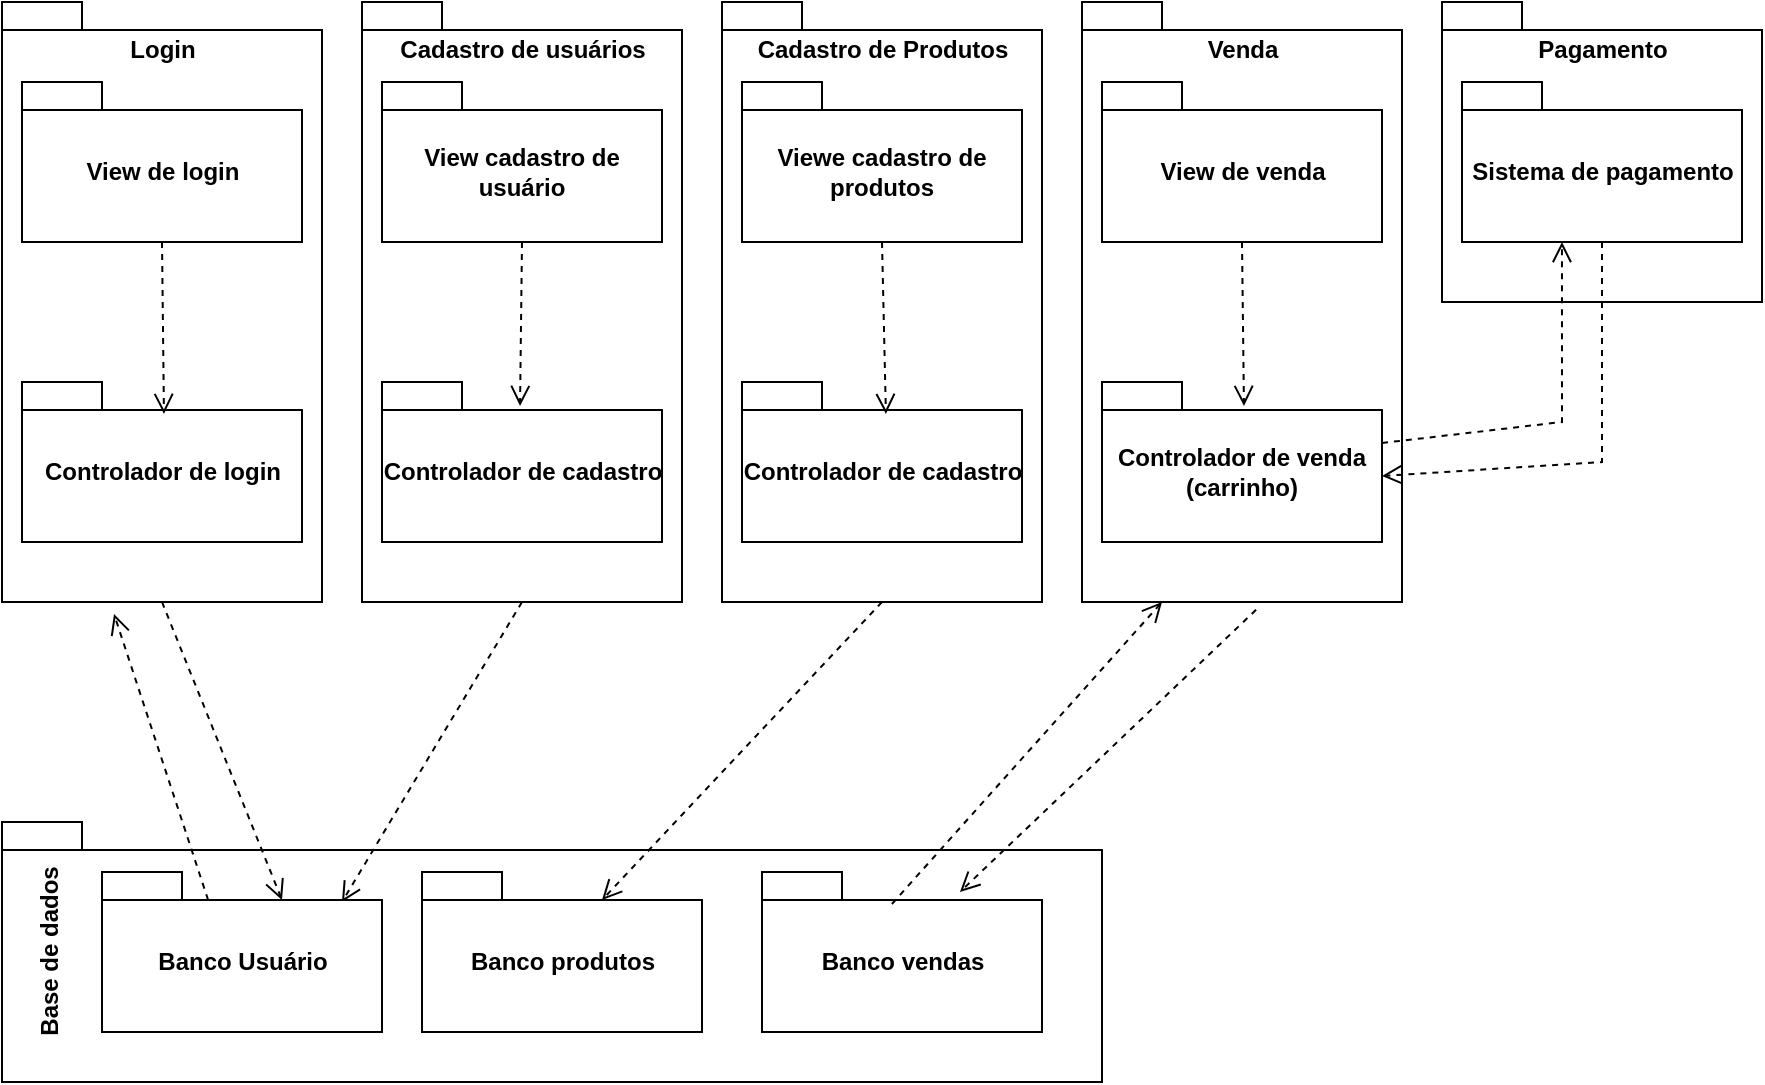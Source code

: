 <mxfile version="18.0.7" type="google"><diagram id="ZicLmvZCkEG6RDAfaV5u" name="Page-1"><mxGraphModel grid="1" page="1" gridSize="10" guides="1" tooltips="1" connect="1" arrows="1" fold="1" pageScale="1" pageWidth="827" pageHeight="1169" math="0" shadow="0"><root><mxCell id="0"/><mxCell id="1" parent="0"/><mxCell id="exBdBEh1jtTaLHvCmEB7-1" value="Base de dados" style="shape=folder;fontStyle=1;spacingTop=10;tabWidth=40;tabHeight=14;tabPosition=left;html=1;align=center;horizontal=0;verticalAlign=top;" vertex="1" parent="1"><mxGeometry x="60" y="460" width="550" height="130" as="geometry"/></mxCell><mxCell id="exBdBEh1jtTaLHvCmEB7-2" value="Cadastro de Produtos" style="shape=folder;fontStyle=1;spacingTop=10;tabWidth=40;tabHeight=14;tabPosition=left;html=1;verticalAlign=top;" vertex="1" parent="1"><mxGeometry x="420" y="50" width="160" height="300" as="geometry"/></mxCell><mxCell id="exBdBEh1jtTaLHvCmEB7-3" value="Venda" style="shape=folder;fontStyle=1;spacingTop=10;tabWidth=40;tabHeight=14;tabPosition=left;html=1;verticalAlign=top;" vertex="1" parent="1"><mxGeometry x="600" y="50" width="160" height="300" as="geometry"/></mxCell><mxCell id="exBdBEh1jtTaLHvCmEB7-4" value="Pagamento" style="shape=folder;fontStyle=1;spacingTop=10;tabWidth=40;tabHeight=14;tabPosition=left;html=1;verticalAlign=top;" vertex="1" parent="1"><mxGeometry x="780" y="50" width="160" height="150" as="geometry"/></mxCell><mxCell id="exBdBEh1jtTaLHvCmEB7-5" value="Cadastro de usuários" style="shape=folder;fontStyle=1;spacingTop=10;tabWidth=40;tabHeight=14;tabPosition=left;html=1;verticalAlign=top;" vertex="1" parent="1"><mxGeometry x="240" y="50" width="160" height="300" as="geometry"/></mxCell><mxCell id="exBdBEh1jtTaLHvCmEB7-6" value="Login" style="shape=folder;fontStyle=1;spacingTop=10;tabWidth=40;tabHeight=14;tabPosition=left;html=1;verticalAlign=top;" vertex="1" parent="1"><mxGeometry x="60" y="50" width="160" height="300" as="geometry"/></mxCell><mxCell id="exBdBEh1jtTaLHvCmEB7-11" value="&lt;span style=&quot;&quot;&gt;View&lt;/span&gt;e cadastro de produtos" style="shape=folder;fontStyle=1;spacingTop=10;tabWidth=40;tabHeight=14;tabPosition=left;html=1;whiteSpace=wrap;" vertex="1" parent="1"><mxGeometry x="430" y="90" width="140" height="80" as="geometry"/></mxCell><mxCell id="exBdBEh1jtTaLHvCmEB7-12" value="&lt;span style=&quot;&quot;&gt;View&lt;/span&gt;&amp;nbsp;cadastro de usuário" style="shape=folder;fontStyle=1;spacingTop=10;tabWidth=40;tabHeight=14;tabPosition=left;html=1;whiteSpace=wrap;" vertex="1" parent="1"><mxGeometry x="250" y="90" width="140" height="80" as="geometry"/></mxCell><mxCell id="exBdBEh1jtTaLHvCmEB7-13" value="View de login" style="shape=folder;fontStyle=1;spacingTop=10;tabWidth=40;tabHeight=14;tabPosition=left;html=1;" vertex="1" parent="1"><mxGeometry x="70" y="90" width="140" height="80" as="geometry"/></mxCell><mxCell id="exBdBEh1jtTaLHvCmEB7-14" value="" style="html=1;verticalAlign=bottom;endArrow=open;dashed=1;endSize=8;rounded=0;exitX=0.5;exitY=1;exitDx=0;exitDy=0;exitPerimeter=0;entryX=0.493;entryY=0.15;entryDx=0;entryDy=0;entryPerimeter=0;" edge="1" parent="1" source="exBdBEh1jtTaLHvCmEB7-12" target="exBdBEh1jtTaLHvCmEB7-17"><mxGeometry relative="1" as="geometry"><mxPoint x="320" y="410" as="sourcePoint"/><mxPoint x="290" y="470" as="targetPoint"/></mxGeometry></mxCell><mxCell id="exBdBEh1jtTaLHvCmEB7-15" value="Controlador de login" style="shape=folder;fontStyle=1;spacingTop=10;tabWidth=40;tabHeight=14;tabPosition=left;html=1;" vertex="1" parent="1"><mxGeometry x="70" y="240" width="140" height="80" as="geometry"/></mxCell><mxCell id="exBdBEh1jtTaLHvCmEB7-16" value="Controlador&amp;nbsp;de cadastro" style="shape=folder;fontStyle=1;spacingTop=10;tabWidth=40;tabHeight=14;tabPosition=left;html=1;" vertex="1" parent="1"><mxGeometry x="430" y="240" width="140" height="80" as="geometry"/></mxCell><mxCell id="exBdBEh1jtTaLHvCmEB7-17" value="Controlador de cadastro" style="shape=folder;fontStyle=1;spacingTop=10;tabWidth=40;tabHeight=14;tabPosition=left;html=1;" vertex="1" parent="1"><mxGeometry x="250" y="240" width="140" height="80" as="geometry"/></mxCell><mxCell id="exBdBEh1jtTaLHvCmEB7-18" value="" style="html=1;verticalAlign=bottom;endArrow=open;dashed=1;endSize=8;rounded=0;exitX=0.5;exitY=1;exitDx=0;exitDy=0;exitPerimeter=0;entryX=0.507;entryY=0.15;entryDx=0;entryDy=0;entryPerimeter=0;" edge="1" parent="1" source="exBdBEh1jtTaLHvCmEB7-20" target="exBdBEh1jtTaLHvCmEB7-19"><mxGeometry relative="1" as="geometry"><mxPoint x="857" y="420" as="sourcePoint"/><mxPoint x="827" y="480" as="targetPoint"/></mxGeometry></mxCell><mxCell id="exBdBEh1jtTaLHvCmEB7-19" value="&lt;span style=&quot;&quot;&gt;Controlador&lt;/span&gt;&amp;nbsp;de venda (carrinho)" style="shape=folder;fontStyle=1;spacingTop=10;tabWidth=40;tabHeight=14;tabPosition=left;whiteSpace=wrap;html=1;" vertex="1" parent="1"><mxGeometry x="610" y="240" width="140" height="80" as="geometry"/></mxCell><mxCell id="exBdBEh1jtTaLHvCmEB7-20" value="View de venda" style="shape=folder;fontStyle=1;spacingTop=10;tabWidth=40;tabHeight=14;tabPosition=left;html=1;" vertex="1" parent="1"><mxGeometry x="610" y="90" width="140" height="80" as="geometry"/></mxCell><mxCell id="exBdBEh1jtTaLHvCmEB7-21" value="Sistema de pagamento" style="shape=folder;fontStyle=1;spacingTop=10;tabWidth=40;tabHeight=14;tabPosition=left;html=1;" vertex="1" parent="1"><mxGeometry x="790" y="90" width="140" height="80" as="geometry"/></mxCell><mxCell id="exBdBEh1jtTaLHvCmEB7-22" value="" style="html=1;verticalAlign=bottom;endArrow=open;dashed=1;endSize=8;rounded=0;exitX=0.5;exitY=1;exitDx=0;exitDy=0;exitPerimeter=0;entryX=0.507;entryY=0.2;entryDx=0;entryDy=0;entryPerimeter=0;" edge="1" parent="1" source="exBdBEh1jtTaLHvCmEB7-13" target="exBdBEh1jtTaLHvCmEB7-15"><mxGeometry relative="1" as="geometry"><mxPoint x="40" y="370" as="sourcePoint"/><mxPoint x="10" y="430" as="targetPoint"/></mxGeometry></mxCell><mxCell id="exBdBEh1jtTaLHvCmEB7-23" value="" style="html=1;verticalAlign=bottom;endArrow=open;dashed=1;endSize=8;rounded=0;exitX=0.5;exitY=1;exitDx=0;exitDy=0;exitPerimeter=0;entryX=0.857;entryY=0.188;entryDx=0;entryDy=0;entryPerimeter=0;" edge="1" parent="1" source="exBdBEh1jtTaLHvCmEB7-5" target="exBdBEh1jtTaLHvCmEB7-31"><mxGeometry relative="1" as="geometry"><mxPoint x="430" y="410" as="sourcePoint"/><mxPoint x="390" y="420" as="targetPoint"/></mxGeometry></mxCell><mxCell id="exBdBEh1jtTaLHvCmEB7-24" value="" style="html=1;verticalAlign=bottom;endArrow=open;dashed=1;endSize=8;rounded=0;exitX=0.5;exitY=1;exitDx=0;exitDy=0;exitPerimeter=0;entryX=0;entryY=0;entryDx=90;entryDy=14;entryPerimeter=0;" edge="1" parent="1" source="exBdBEh1jtTaLHvCmEB7-6" target="exBdBEh1jtTaLHvCmEB7-31"><mxGeometry relative="1" as="geometry"><mxPoint x="190" y="380" as="sourcePoint"/><mxPoint x="300" y="420" as="targetPoint"/></mxGeometry></mxCell><mxCell id="exBdBEh1jtTaLHvCmEB7-25" value="" style="html=1;verticalAlign=bottom;endArrow=open;dashed=1;endSize=8;rounded=0;exitX=0.5;exitY=1;exitDx=0;exitDy=0;exitPerimeter=0;entryX=0;entryY=0;entryDx=90;entryDy=14;entryPerimeter=0;" edge="1" parent="1" source="exBdBEh1jtTaLHvCmEB7-2" target="exBdBEh1jtTaLHvCmEB7-32"><mxGeometry relative="1" as="geometry"><mxPoint x="540" y="390" as="sourcePoint"/><mxPoint x="490" y="440" as="targetPoint"/></mxGeometry></mxCell><mxCell id="exBdBEh1jtTaLHvCmEB7-26" value="" style="html=1;verticalAlign=bottom;endArrow=open;dashed=1;endSize=8;rounded=0;exitX=0.544;exitY=1.013;exitDx=0;exitDy=0;exitPerimeter=0;entryX=0.707;entryY=0.125;entryDx=0;entryDy=0;entryPerimeter=0;" edge="1" parent="1" source="exBdBEh1jtTaLHvCmEB7-3" target="exBdBEh1jtTaLHvCmEB7-33"><mxGeometry relative="1" as="geometry"><mxPoint x="710" y="390" as="sourcePoint"/><mxPoint x="570" y="440" as="targetPoint"/></mxGeometry></mxCell><mxCell id="exBdBEh1jtTaLHvCmEB7-27" value="" style="html=1;verticalAlign=bottom;endArrow=open;dashed=1;endSize=8;rounded=0;exitX=0.5;exitY=1;exitDx=0;exitDy=0;exitPerimeter=0;entryX=0;entryY=0;entryDx=140;entryDy=47;entryPerimeter=0;" edge="1" parent="1" source="exBdBEh1jtTaLHvCmEB7-21" target="exBdBEh1jtTaLHvCmEB7-19"><mxGeometry relative="1" as="geometry"><mxPoint x="920" y="300" as="sourcePoint"/><mxPoint x="840" y="300" as="targetPoint"/><Array as="points"><mxPoint x="860" y="280"/></Array></mxGeometry></mxCell><mxCell id="exBdBEh1jtTaLHvCmEB7-28" value="" style="html=1;verticalAlign=bottom;endArrow=open;dashed=1;endSize=8;rounded=0;exitX=0.5;exitY=1;exitDx=0;exitDy=0;exitPerimeter=0;entryX=0.514;entryY=0.2;entryDx=0;entryDy=0;entryPerimeter=0;" edge="1" parent="1" source="exBdBEh1jtTaLHvCmEB7-11" target="exBdBEh1jtTaLHvCmEB7-16"><mxGeometry relative="1" as="geometry"><mxPoint x="650" y="420" as="sourcePoint"/><mxPoint x="620" y="480" as="targetPoint"/></mxGeometry></mxCell><mxCell id="exBdBEh1jtTaLHvCmEB7-31" value="Banco Usuário" style="shape=folder;fontStyle=1;spacingTop=10;tabWidth=40;tabHeight=14;tabPosition=left;html=1;" vertex="1" parent="1"><mxGeometry x="110" y="485" width="140" height="80" as="geometry"/></mxCell><mxCell id="exBdBEh1jtTaLHvCmEB7-32" value="Banco&amp;nbsp;produtos" style="shape=folder;fontStyle=1;spacingTop=10;tabWidth=40;tabHeight=14;tabPosition=left;html=1;" vertex="1" parent="1"><mxGeometry x="270" y="485" width="140" height="80" as="geometry"/></mxCell><mxCell id="exBdBEh1jtTaLHvCmEB7-33" value="Banco&amp;nbsp;vendas" style="shape=folder;fontStyle=1;spacingTop=10;tabWidth=40;tabHeight=14;tabPosition=left;html=1;" vertex="1" parent="1"><mxGeometry x="440" y="485" width="140" height="80" as="geometry"/></mxCell><mxCell id="exBdBEh1jtTaLHvCmEB7-39" value="" style="html=1;verticalAlign=bottom;endArrow=open;dashed=1;endSize=8;rounded=0;exitX=0.379;exitY=0.175;exitDx=0;exitDy=0;exitPerimeter=0;entryX=0.35;entryY=1.02;entryDx=0;entryDy=0;entryPerimeter=0;" edge="1" parent="1" source="exBdBEh1jtTaLHvCmEB7-31" target="exBdBEh1jtTaLHvCmEB7-6"><mxGeometry relative="1" as="geometry"><mxPoint x="500" y="420" as="sourcePoint"/><mxPoint x="420" y="420" as="targetPoint"/></mxGeometry></mxCell><mxCell id="exBdBEh1jtTaLHvCmEB7-41" value="" style="html=1;verticalAlign=bottom;endArrow=open;dashed=1;endSize=8;rounded=0;exitX=0.464;exitY=0.2;exitDx=0;exitDy=0;exitPerimeter=0;entryX=0.25;entryY=1;entryDx=0;entryDy=0;entryPerimeter=0;" edge="1" parent="1" source="exBdBEh1jtTaLHvCmEB7-33" target="exBdBEh1jtTaLHvCmEB7-3"><mxGeometry relative="1" as="geometry"><mxPoint x="500" y="420" as="sourcePoint"/><mxPoint x="420" y="420" as="targetPoint"/></mxGeometry></mxCell><mxCell id="exBdBEh1jtTaLHvCmEB7-42" value="" style="html=1;verticalAlign=bottom;endArrow=open;dashed=1;endSize=8;rounded=0;exitX=0;exitY=0;exitDx=140;exitDy=30.5;exitPerimeter=0;entryX=0.357;entryY=1;entryDx=0;entryDy=0;entryPerimeter=0;" edge="1" parent="1" source="exBdBEh1jtTaLHvCmEB7-19" target="exBdBEh1jtTaLHvCmEB7-21"><mxGeometry relative="1" as="geometry"><mxPoint x="500" y="420" as="sourcePoint"/><mxPoint x="420" y="420" as="targetPoint"/><Array as="points"><mxPoint x="840" y="260"/></Array></mxGeometry></mxCell></root></mxGraphModel></diagram></mxfile>